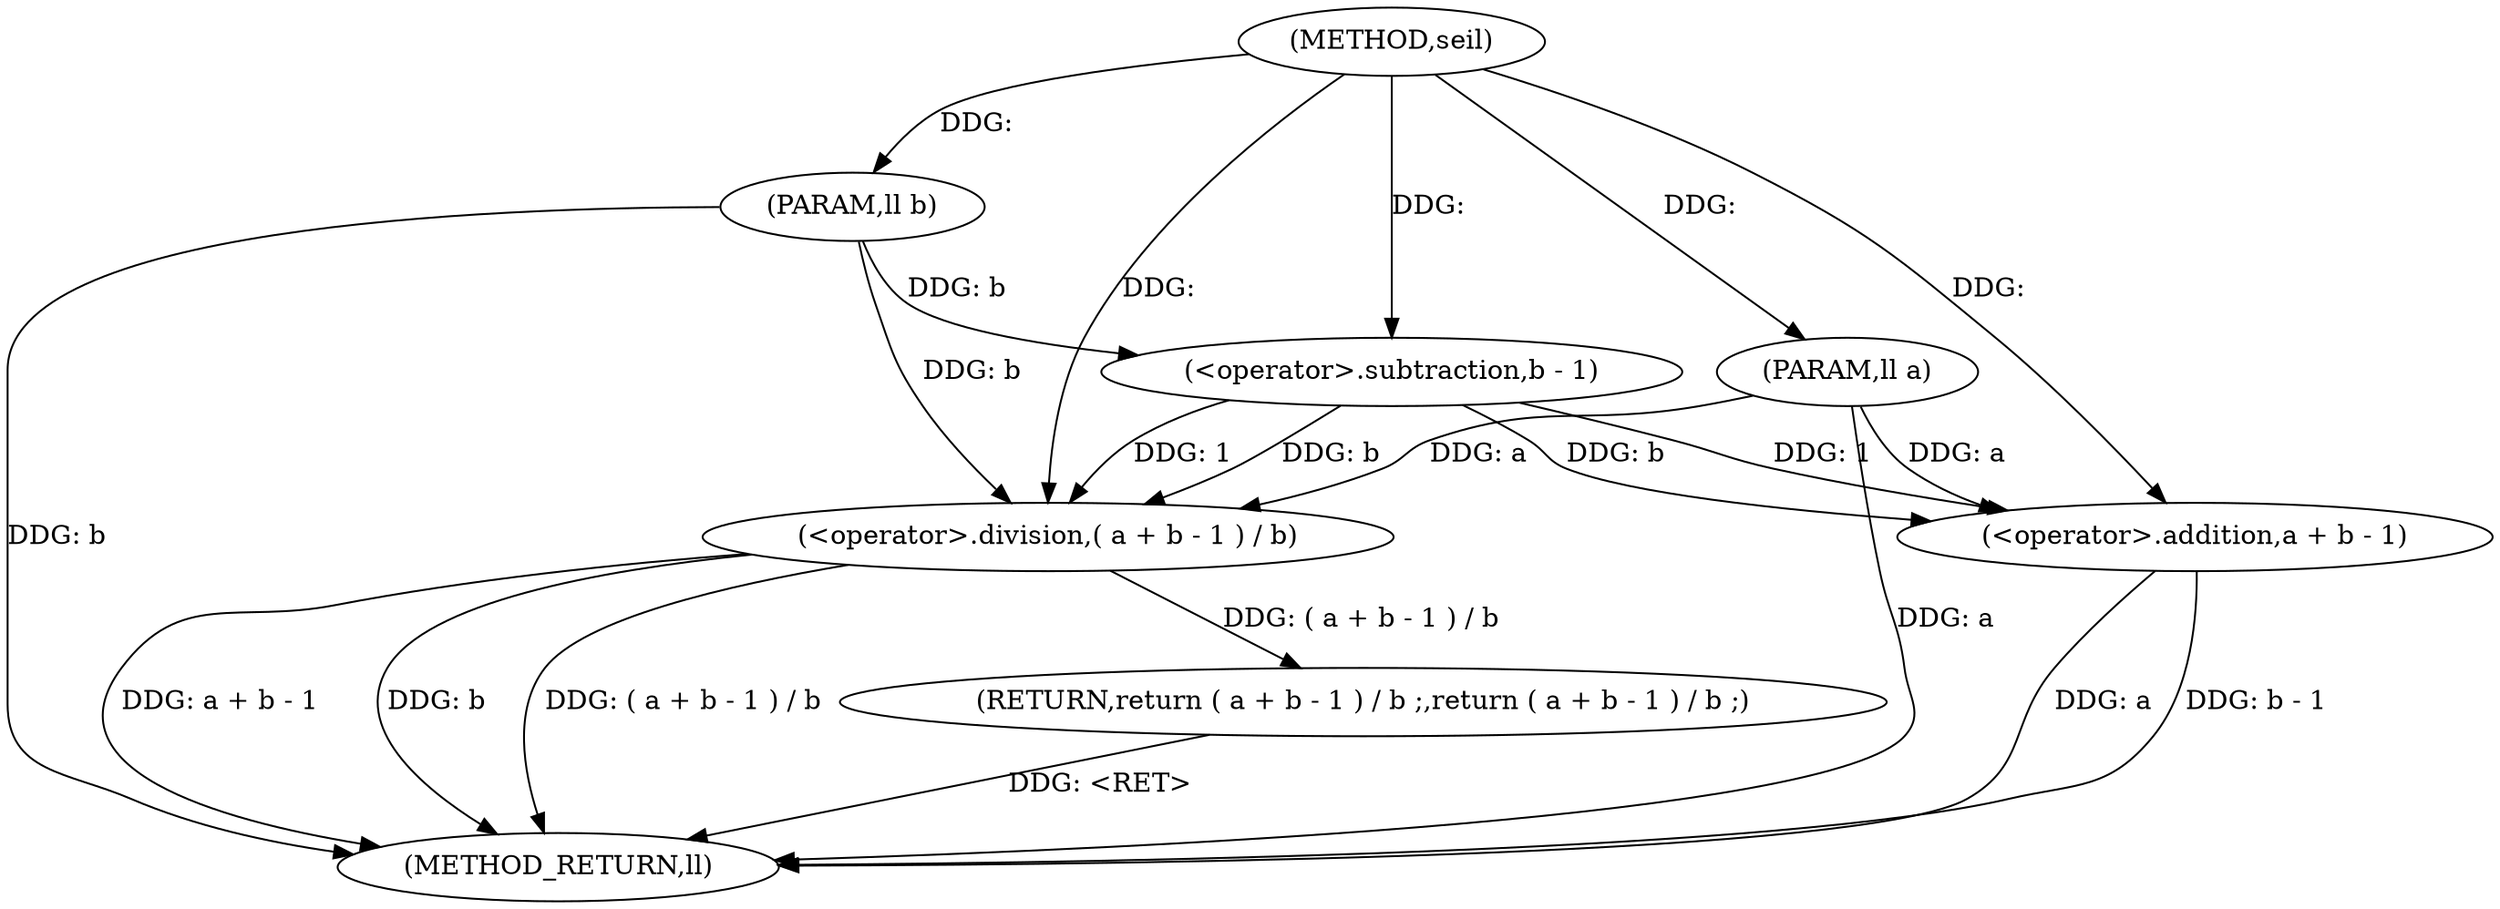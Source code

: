 digraph "seil" {  
"1000172" [label = "(METHOD,seil)" ]
"1000184" [label = "(METHOD_RETURN,ll)" ]
"1000173" [label = "(PARAM,ll a)" ]
"1000174" [label = "(PARAM,ll b)" ]
"1000176" [label = "(RETURN,return ( a + b - 1 ) / b ;,return ( a + b - 1 ) / b ;)" ]
"1000177" [label = "(<operator>.division,( a + b - 1 ) / b)" ]
"1000178" [label = "(<operator>.addition,a + b - 1)" ]
"1000180" [label = "(<operator>.subtraction,b - 1)" ]
  "1000173" -> "1000184"  [ label = "DDG: a"] 
  "1000174" -> "1000184"  [ label = "DDG: b"] 
  "1000178" -> "1000184"  [ label = "DDG: a"] 
  "1000178" -> "1000184"  [ label = "DDG: b - 1"] 
  "1000177" -> "1000184"  [ label = "DDG: a + b - 1"] 
  "1000177" -> "1000184"  [ label = "DDG: b"] 
  "1000177" -> "1000184"  [ label = "DDG: ( a + b - 1 ) / b"] 
  "1000176" -> "1000184"  [ label = "DDG: <RET>"] 
  "1000172" -> "1000173"  [ label = "DDG: "] 
  "1000172" -> "1000174"  [ label = "DDG: "] 
  "1000177" -> "1000176"  [ label = "DDG: ( a + b - 1 ) / b"] 
  "1000173" -> "1000177"  [ label = "DDG: a"] 
  "1000172" -> "1000177"  [ label = "DDG: "] 
  "1000180" -> "1000177"  [ label = "DDG: 1"] 
  "1000180" -> "1000177"  [ label = "DDG: b"] 
  "1000174" -> "1000177"  [ label = "DDG: b"] 
  "1000173" -> "1000178"  [ label = "DDG: a"] 
  "1000172" -> "1000178"  [ label = "DDG: "] 
  "1000180" -> "1000178"  [ label = "DDG: 1"] 
  "1000180" -> "1000178"  [ label = "DDG: b"] 
  "1000174" -> "1000180"  [ label = "DDG: b"] 
  "1000172" -> "1000180"  [ label = "DDG: "] 
}

